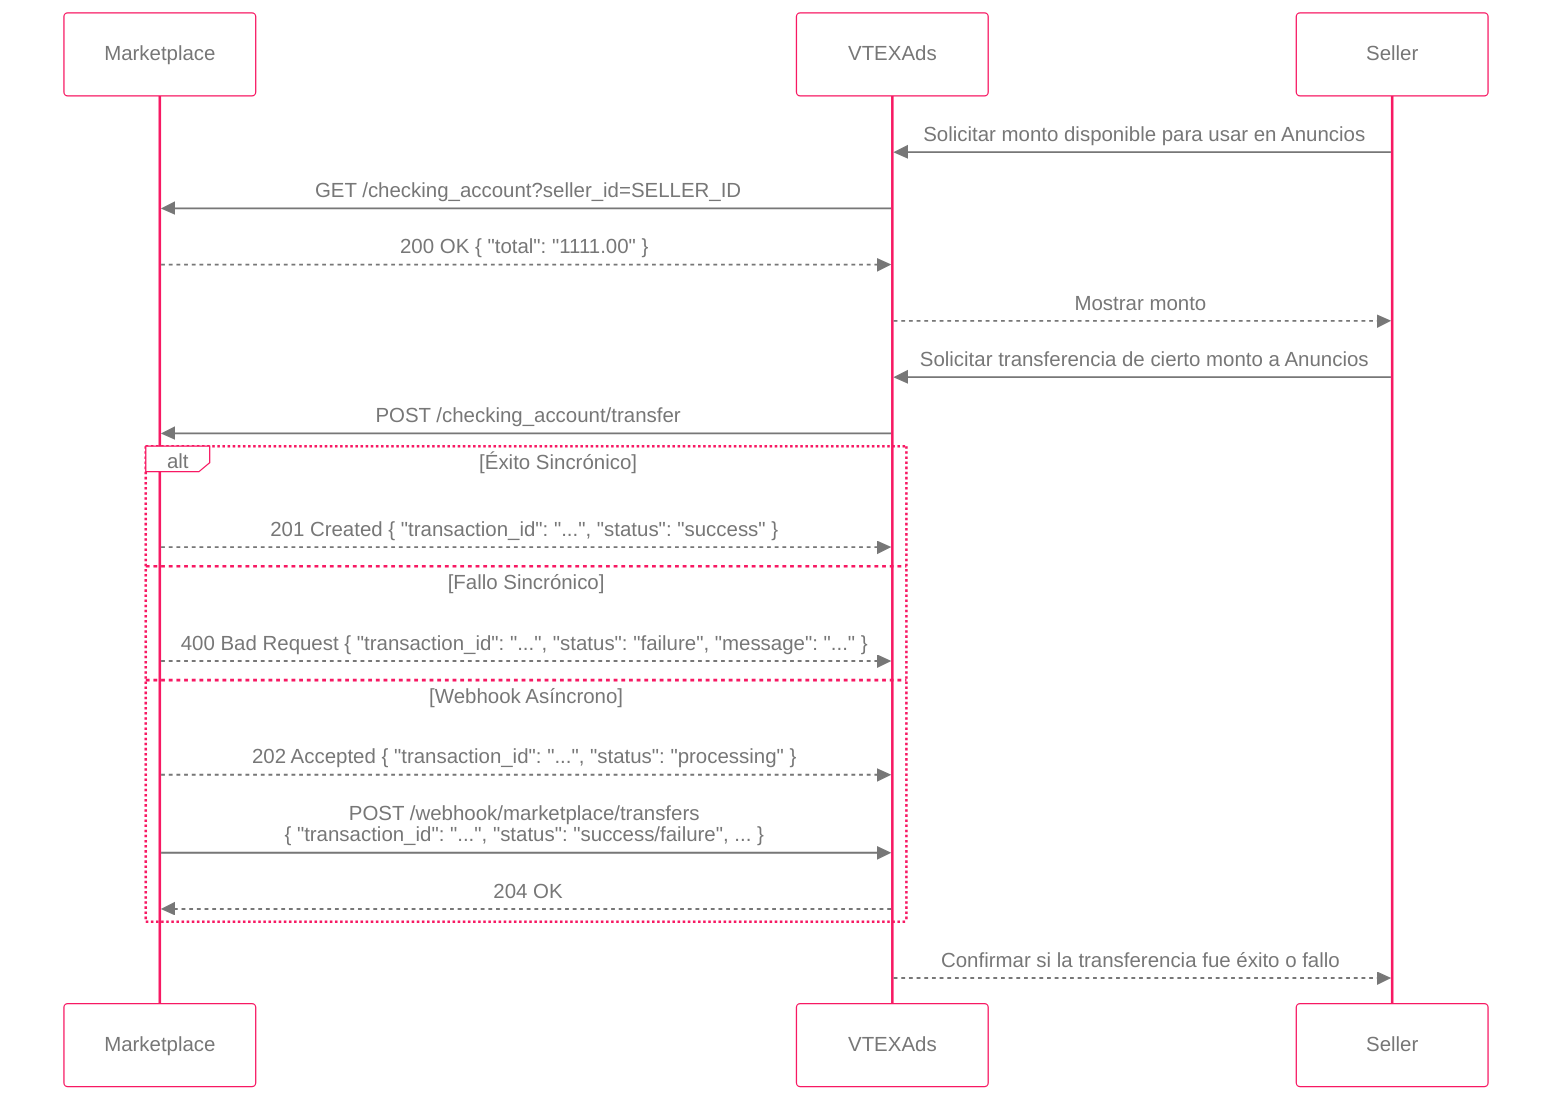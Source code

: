 %%{
  init: {
    "theme": "base",
    "themeVariables": {
        "primaryColor": "#FFF",
        "primaryBorderColor": "#F71963",
        "lineColor": "#F71963",
        "textColor": "#777",
        "actorTextColor": "#777"
    }
  }
}%%
sequenceDiagram
    participant Marketplace
    participant VTEXAds
    participant Seller

    Seller->>VTEXAds: Solicitar monto disponible para usar en Anuncios
    VTEXAds->>Marketplace: GET /checking_account?seller_id=SELLER_ID
    Marketplace-->>VTEXAds: 200 OK { "total": "1111.00" }
    VTEXAds-->>Seller: Mostrar monto

    Seller->>VTEXAds: Solicitar transferencia de cierto monto a Anuncios
    VTEXAds->>Marketplace: POST /checking_account/transfer
    alt Éxito Sincrónico
        Marketplace-->>VTEXAds: 201 Created { "transaction_id": "...", "status": "success" }
    else Fallo Sincrónico
        Marketplace-->>VTEXAds: 400 Bad Request { "transaction_id": "...", "status": "failure", "message": "..." }
    else Webhook Asíncrono
        Marketplace-->>VTEXAds: 202 Accepted { "transaction_id": "...", "status": "processing" }
        Marketplace->>VTEXAds: POST /webhook/marketplace/transfers <br/>{ "transaction_id": "...", "status": "success/failure", ... }
        VTEXAds-->>Marketplace: 204 OK
    end
    VTEXAds-->>Seller: Confirmar si la transferencia fue éxito o fallo